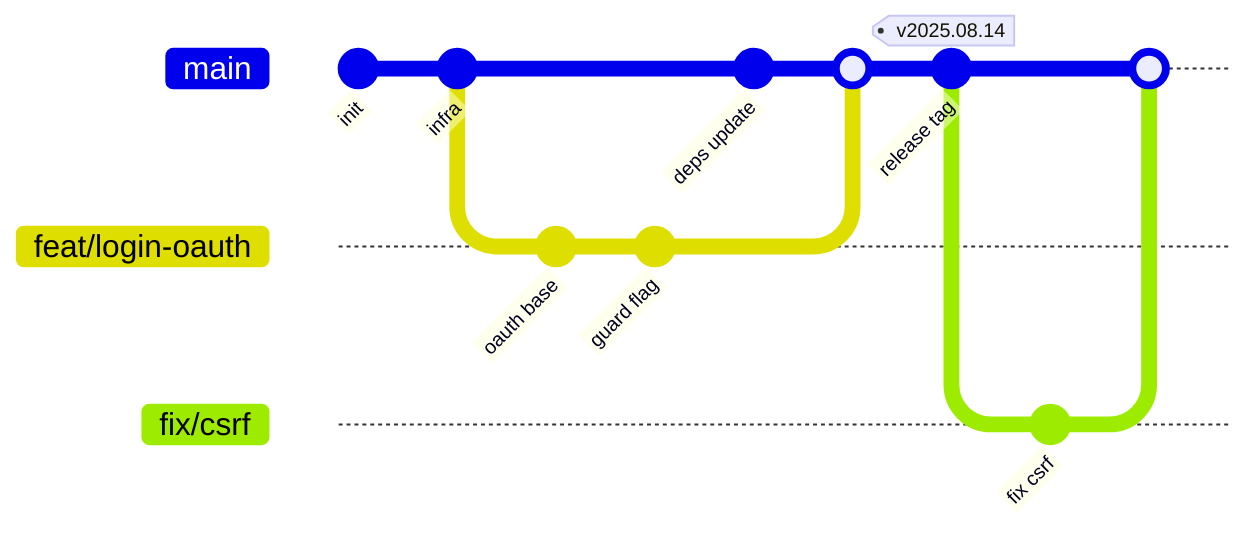 gitGraph
   commit id: "init"
   checkout main
   commit id: "infra"
   branch feat/login-oauth
   checkout feat/login-oauth
   commit id: "oauth base"
   commit id: "guard flag"
   checkout main
   commit id: "deps update"
   merge feat/login-oauth
   commit tag: "v2025.08.14" id: "release tag"
   branch fix/csrf
   checkout fix/csrf
   commit id: "fix csrf"
   checkout main
   merge fix/csrf